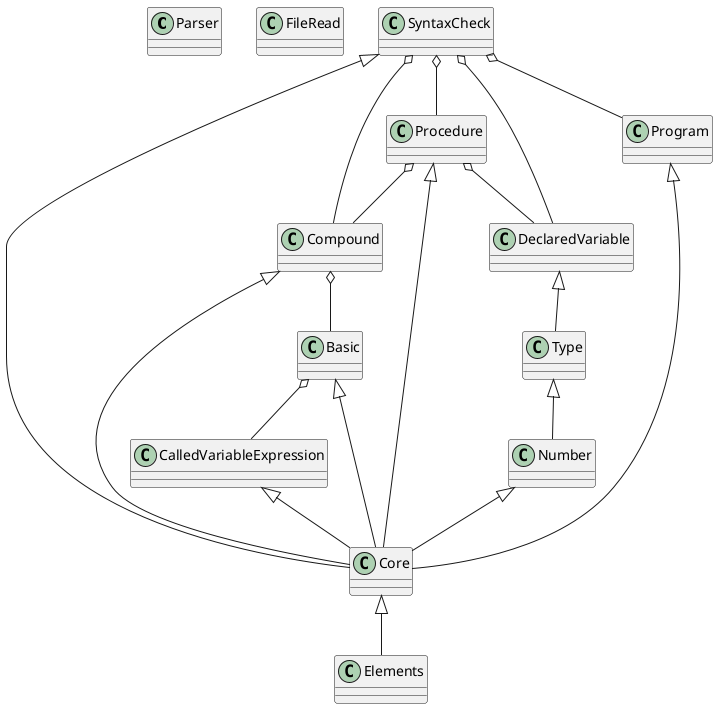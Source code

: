 @startuml

class Parser {
}

class FileRead {
}

class SyntaxCheck {
}

class Core {
}

class Number {
}
                    
class Type {
}

class Elements {
}

class Basic {
}

class CalledVariableExpression {
}

class Compound {
}

class DeclaredVariable {
}

class Procedure {
}

class Program {
}

Type  <|-- Number
Number <|-- Core
Core <|-- Elements

Basic <|-- Core
Basic o-- CalledVariableExpression

CalledVariableExpression <|-- Core

Compound <|-- Core
Compound o-- Basic

DeclaredVariable <|-- Type

Procedure <|-- Core
Procedure o-- Compound
Procedure o-- DeclaredVariable

Program <|-- Core

SyntaxCheck <|-- Core
SyntaxCheck o-- Program
SyntaxCheck o-- Procedure
SyntaxCheck o-- DeclaredVariable
SyntaxCheck o-- Compound

@enduml
